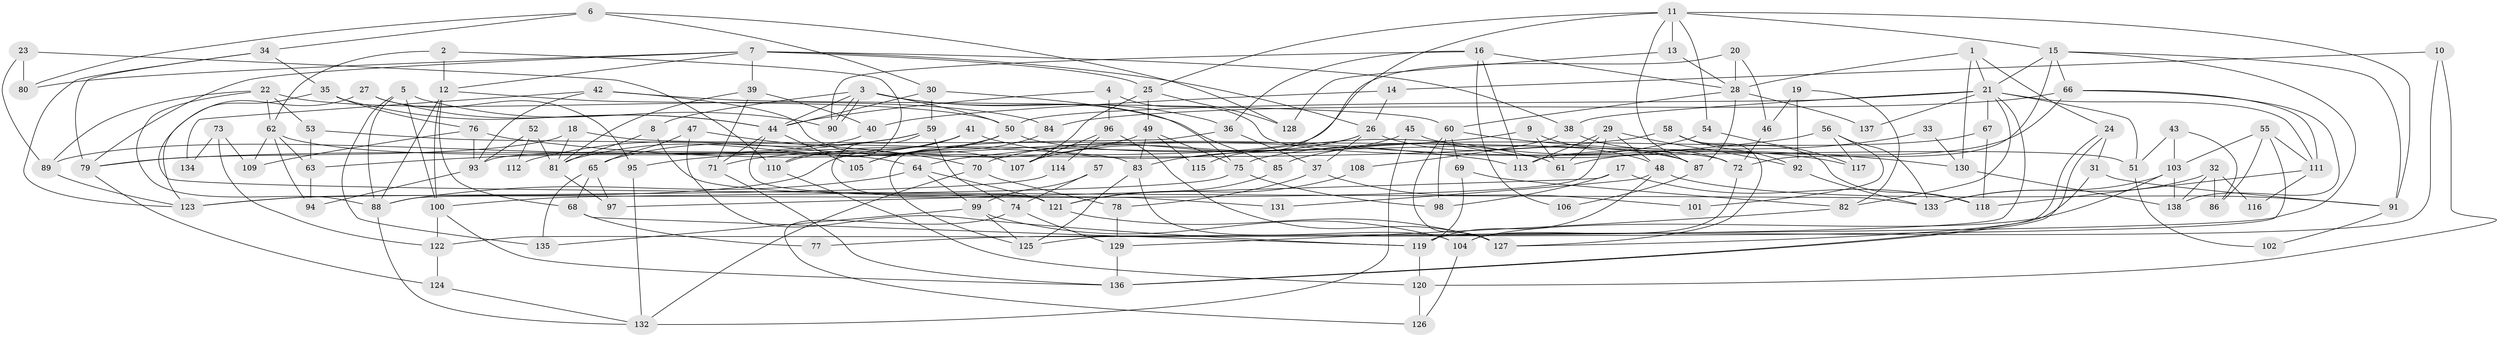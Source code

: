 // coarse degree distribution, {6: 0.16071428571428573, 8: 0.05357142857142857, 15: 0.05357142857142857, 3: 0.16071428571428573, 4: 0.14285714285714285, 10: 0.017857142857142856, 5: 0.10714285714285714, 7: 0.14285714285714285, 9: 0.05357142857142857, 2: 0.08928571428571429, 11: 0.017857142857142856}
// Generated by graph-tools (version 1.1) at 2025/51/03/04/25 22:51:02]
// undirected, 138 vertices, 276 edges
graph export_dot {
  node [color=gray90,style=filled];
  1;
  2;
  3;
  4;
  5;
  6;
  7;
  8;
  9;
  10;
  11;
  12;
  13;
  14;
  15;
  16;
  17;
  18;
  19;
  20;
  21;
  22;
  23;
  24;
  25;
  26;
  27;
  28;
  29;
  30;
  31;
  32;
  33;
  34;
  35;
  36;
  37;
  38;
  39;
  40;
  41;
  42;
  43;
  44;
  45;
  46;
  47;
  48;
  49;
  50;
  51;
  52;
  53;
  54;
  55;
  56;
  57;
  58;
  59;
  60;
  61;
  62;
  63;
  64;
  65;
  66;
  67;
  68;
  69;
  70;
  71;
  72;
  73;
  74;
  75;
  76;
  77;
  78;
  79;
  80;
  81;
  82;
  83;
  84;
  85;
  86;
  87;
  88;
  89;
  90;
  91;
  92;
  93;
  94;
  95;
  96;
  97;
  98;
  99;
  100;
  101;
  102;
  103;
  104;
  105;
  106;
  107;
  108;
  109;
  110;
  111;
  112;
  113;
  114;
  115;
  116;
  117;
  118;
  119;
  120;
  121;
  122;
  123;
  124;
  125;
  126;
  127;
  128;
  129;
  130;
  131;
  132;
  133;
  134;
  135;
  136;
  137;
  138;
  1 -- 24;
  1 -- 28;
  1 -- 21;
  1 -- 130;
  2 -- 12;
  2 -- 62;
  2 -- 110;
  3 -- 50;
  3 -- 90;
  3 -- 90;
  3 -- 8;
  3 -- 36;
  3 -- 44;
  3 -- 85;
  4 -- 96;
  4 -- 44;
  4 -- 51;
  5 -- 88;
  5 -- 100;
  5 -- 90;
  5 -- 135;
  6 -- 34;
  6 -- 30;
  6 -- 80;
  6 -- 128;
  7 -- 38;
  7 -- 12;
  7 -- 25;
  7 -- 26;
  7 -- 39;
  7 -- 79;
  7 -- 80;
  8 -- 81;
  8 -- 131;
  9 -- 61;
  9 -- 87;
  9 -- 95;
  10 -- 119;
  10 -- 120;
  10 -- 14;
  11 -- 91;
  11 -- 25;
  11 -- 13;
  11 -- 15;
  11 -- 54;
  11 -- 87;
  11 -- 115;
  12 -- 88;
  12 -- 68;
  12 -- 50;
  12 -- 100;
  13 -- 28;
  13 -- 128;
  14 -- 26;
  14 -- 40;
  15 -- 21;
  15 -- 66;
  15 -- 72;
  15 -- 77;
  15 -- 91;
  16 -- 90;
  16 -- 28;
  16 -- 36;
  16 -- 106;
  16 -- 113;
  17 -- 118;
  17 -- 98;
  17 -- 97;
  18 -- 72;
  18 -- 79;
  18 -- 81;
  19 -- 82;
  19 -- 92;
  19 -- 46;
  20 -- 28;
  20 -- 46;
  20 -- 93;
  21 -- 111;
  21 -- 38;
  21 -- 50;
  21 -- 51;
  21 -- 67;
  21 -- 82;
  21 -- 122;
  21 -- 137;
  22 -- 53;
  22 -- 84;
  22 -- 62;
  22 -- 88;
  22 -- 89;
  23 -- 89;
  23 -- 80;
  23 -- 110;
  24 -- 31;
  24 -- 136;
  24 -- 136;
  25 -- 128;
  25 -- 49;
  25 -- 107;
  26 -- 107;
  26 -- 37;
  26 -- 48;
  26 -- 70;
  27 -- 44;
  27 -- 95;
  27 -- 123;
  28 -- 60;
  28 -- 87;
  28 -- 137;
  29 -- 88;
  29 -- 92;
  29 -- 48;
  29 -- 61;
  29 -- 113;
  30 -- 44;
  30 -- 75;
  30 -- 59;
  31 -- 127;
  31 -- 91;
  32 -- 138;
  32 -- 133;
  32 -- 86;
  32 -- 116;
  33 -- 61;
  33 -- 130;
  34 -- 35;
  34 -- 123;
  34 -- 79;
  35 -- 76;
  35 -- 44;
  35 -- 133;
  36 -- 37;
  36 -- 125;
  37 -- 78;
  37 -- 101;
  38 -- 72;
  38 -- 108;
  39 -- 81;
  39 -- 40;
  39 -- 71;
  40 -- 89;
  41 -- 123;
  41 -- 110;
  41 -- 61;
  41 -- 81;
  42 -- 93;
  42 -- 60;
  42 -- 107;
  42 -- 134;
  43 -- 51;
  43 -- 103;
  43 -- 86;
  44 -- 71;
  44 -- 105;
  44 -- 121;
  45 -- 132;
  45 -- 83;
  45 -- 117;
  46 -- 72;
  47 -- 70;
  47 -- 65;
  47 -- 119;
  48 -- 91;
  48 -- 119;
  48 -- 131;
  49 -- 75;
  49 -- 71;
  49 -- 83;
  49 -- 115;
  50 -- 65;
  50 -- 87;
  50 -- 105;
  51 -- 102;
  52 -- 81;
  52 -- 93;
  52 -- 112;
  53 -- 63;
  53 -- 83;
  54 -- 85;
  54 -- 117;
  55 -- 125;
  55 -- 86;
  55 -- 103;
  55 -- 111;
  56 -- 133;
  56 -- 117;
  56 -- 64;
  56 -- 101;
  57 -- 74;
  57 -- 99;
  58 -- 79;
  58 -- 127;
  58 -- 92;
  58 -- 118;
  59 -- 121;
  59 -- 63;
  59 -- 74;
  59 -- 112;
  60 -- 69;
  60 -- 130;
  60 -- 98;
  60 -- 127;
  62 -- 64;
  62 -- 63;
  62 -- 94;
  62 -- 109;
  63 -- 94;
  64 -- 88;
  64 -- 99;
  64 -- 121;
  65 -- 97;
  65 -- 68;
  65 -- 135;
  66 -- 113;
  66 -- 84;
  66 -- 111;
  66 -- 138;
  67 -- 118;
  67 -- 75;
  68 -- 119;
  68 -- 77;
  69 -- 119;
  69 -- 82;
  70 -- 78;
  70 -- 132;
  71 -- 136;
  72 -- 104;
  73 -- 109;
  73 -- 122;
  73 -- 134;
  74 -- 126;
  74 -- 129;
  75 -- 100;
  75 -- 98;
  76 -- 113;
  76 -- 93;
  76 -- 109;
  78 -- 129;
  79 -- 124;
  81 -- 97;
  82 -- 129;
  83 -- 125;
  83 -- 104;
  84 -- 105;
  85 -- 121;
  87 -- 106;
  88 -- 132;
  89 -- 123;
  91 -- 102;
  92 -- 133;
  93 -- 94;
  95 -- 132;
  96 -- 107;
  96 -- 127;
  96 -- 114;
  99 -- 135;
  99 -- 104;
  99 -- 125;
  100 -- 136;
  100 -- 122;
  103 -- 104;
  103 -- 133;
  103 -- 138;
  104 -- 126;
  108 -- 121;
  110 -- 120;
  111 -- 116;
  111 -- 118;
  114 -- 123;
  119 -- 120;
  120 -- 126;
  121 -- 127;
  122 -- 124;
  124 -- 132;
  129 -- 136;
  130 -- 138;
}
